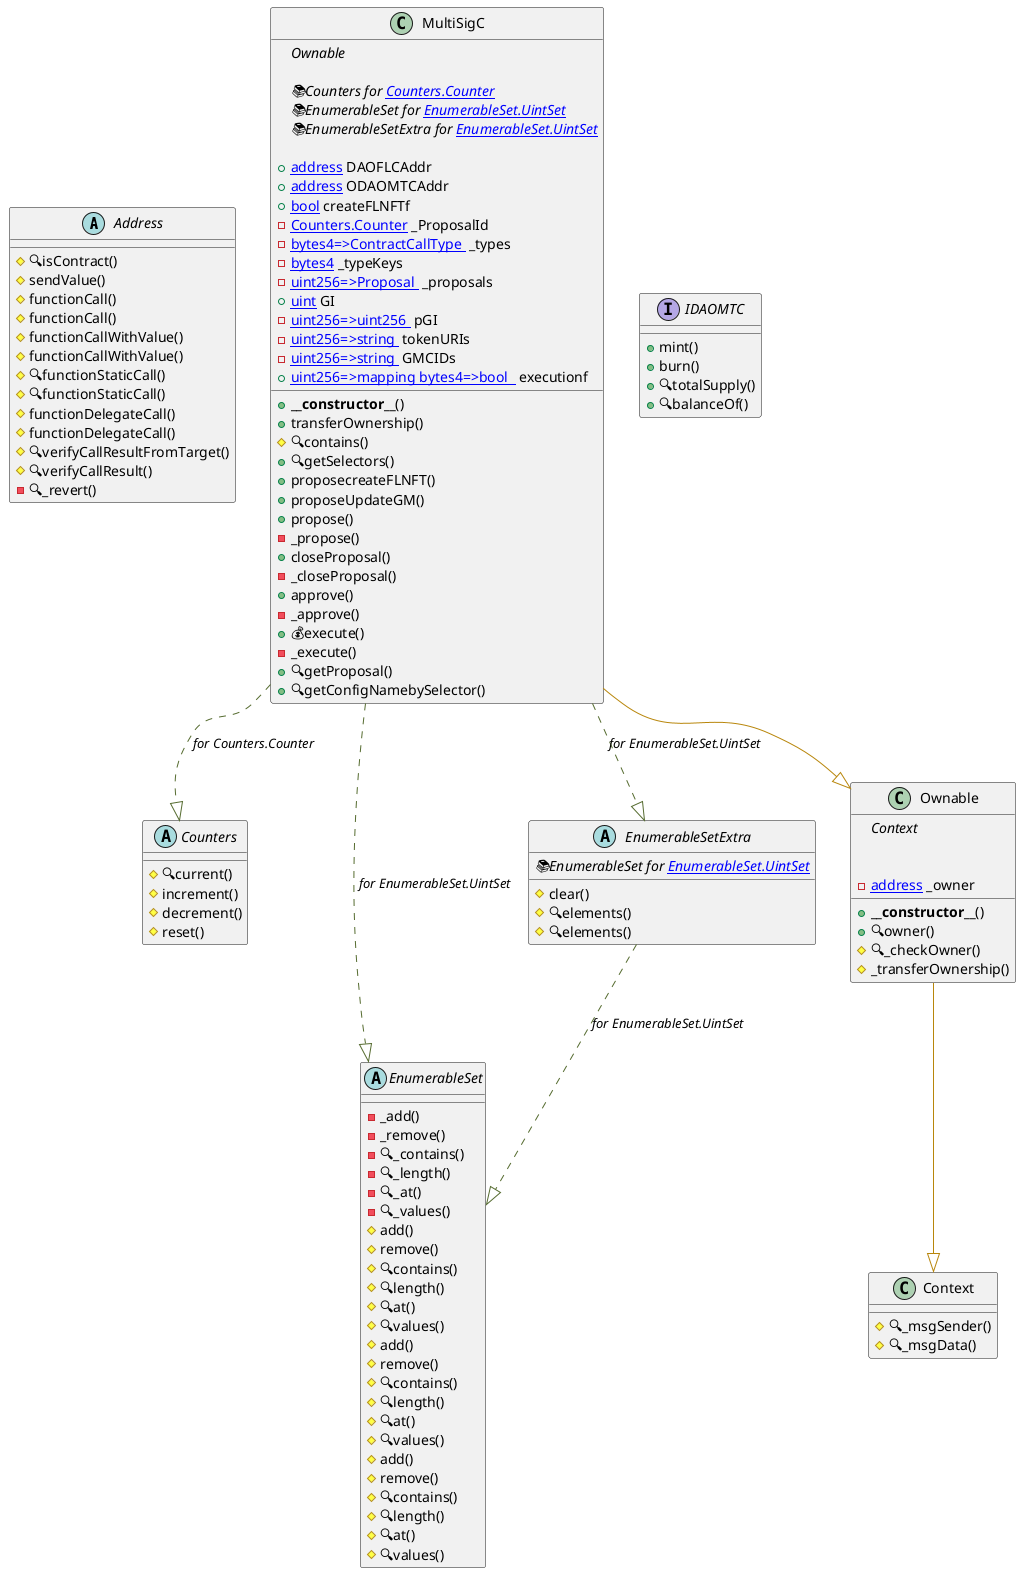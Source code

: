 @startuml
' -- generated by: https://marketplace.visualstudio.com/items?itemName=tintinweb.solidity-visual-auditor
'
' -- for auto-render install: https://marketplace.visualstudio.com/items?itemName=jebbs.plantuml
' -- options --



' -- classes --


abstract Address {
    ' -- inheritance --

    ' -- usingFor --

    ' -- vars --

    ' -- methods --
	#🔍isContract()
	#sendValue()
	#functionCall()
	#functionCall()
	#functionCallWithValue()
	#functionCallWithValue()
	#🔍functionStaticCall()
	#🔍functionStaticCall()
	#functionDelegateCall()
	#functionDelegateCall()
	#🔍verifyCallResultFromTarget()
	#🔍verifyCallResult()
	-🔍_revert()

}


class Context {
    ' -- inheritance --

    ' -- usingFor --

    ' -- vars --

    ' -- methods --
	#🔍_msgSender()
	#🔍_msgData()

}


abstract Counters {
    ' -- inheritance --

    ' -- usingFor --

    ' -- vars --

    ' -- methods --
	#🔍current()
	#increment()
	#decrement()
	#reset()

}


abstract EnumerableSet {
    ' -- inheritance --

    ' -- usingFor --

    ' -- vars --

    ' -- methods --
	-_add()
	-_remove()
	-🔍_contains()
	-🔍_length()
	-🔍_at()
	-🔍_values()
	#add()
	#remove()
	#🔍contains()
	#🔍length()
	#🔍at()
	#🔍values()
	#add()
	#remove()
	#🔍contains()
	#🔍length()
	#🔍at()
	#🔍values()
	#add()
	#remove()
	#🔍contains()
	#🔍length()
	#🔍at()
	#🔍values()

}


interface IDAOMTC {
    ' -- inheritance --

    ' -- usingFor --

    ' -- vars --

    ' -- methods --
	+mint()
	+burn()
	+🔍totalSupply()
	+🔍balanceOf()

}


abstract EnumerableSetExtra {
    ' -- inheritance --

    ' -- usingFor --
	{abstract}📚EnumerableSet for [[EnumerableSet.UintSet]]

    ' -- vars --

    ' -- methods --
	#clear()
	#🔍elements()
	#🔍elements()

}


class Ownable {
    ' -- inheritance --
	{abstract}Context

    ' -- usingFor --

    ' -- vars --
	-[[address]] _owner

    ' -- methods --
	+**__constructor__**()
	+🔍owner()
	#🔍_checkOwner()
	#_transferOwnership()

}


class MultiSigC {
    ' -- inheritance --
	{abstract}Ownable

    ' -- usingFor --
	{abstract}📚Counters for [[Counters.Counter]]
	{abstract}📚EnumerableSet for [[EnumerableSet.UintSet]]
	{abstract}📚EnumerableSetExtra for [[EnumerableSet.UintSet]]

    ' -- vars --
	+[[address]] DAOFLCAddr
	+[[address]] ODAOMTCAddr
	+[[bool]] createFLNFTf
	-[[Counters.Counter]] _ProposalId
	-[[mapping bytes4=>ContractCallType ]] _types
	-[[bytes4]] _typeKeys
	-[[mapping uint256=>Proposal ]] _proposals
	+[[uint]] GI
	-[[mapping uint256=>uint256 ]] pGI
	-[[mapping uint256=>string ]] tokenURIs
	-[[mapping uint256=>string ]] GMCIDs
	+[[mapping uint256=>mapping bytes4=>bool  ]] executionf

    ' -- methods --
	+**__constructor__**()
	+transferOwnership()
	#🔍contains()
	+🔍getSelectors()
	+proposecreateFLNFT()
	+proposeUpdateGM()
	+propose()
	-_propose()
	+closeProposal()
	-_closeProposal()
	+approve()
	-_approve()
	+💰execute()
	-_execute()
	+🔍getProposal()
	+🔍getConfigNamebySelector()

}
' -- inheritance / usingFor --
EnumerableSetExtra ..[#DarkOliveGreen]|> EnumerableSet : //for EnumerableSet.UintSet//
Ownable --[#DarkGoldenRod]|> Context
MultiSigC --[#DarkGoldenRod]|> Ownable
MultiSigC ..[#DarkOliveGreen]|> Counters : //for Counters.Counter//
MultiSigC ..[#DarkOliveGreen]|> EnumerableSet : //for EnumerableSet.UintSet//
MultiSigC ..[#DarkOliveGreen]|> EnumerableSetExtra : //for EnumerableSet.UintSet//

@enduml
